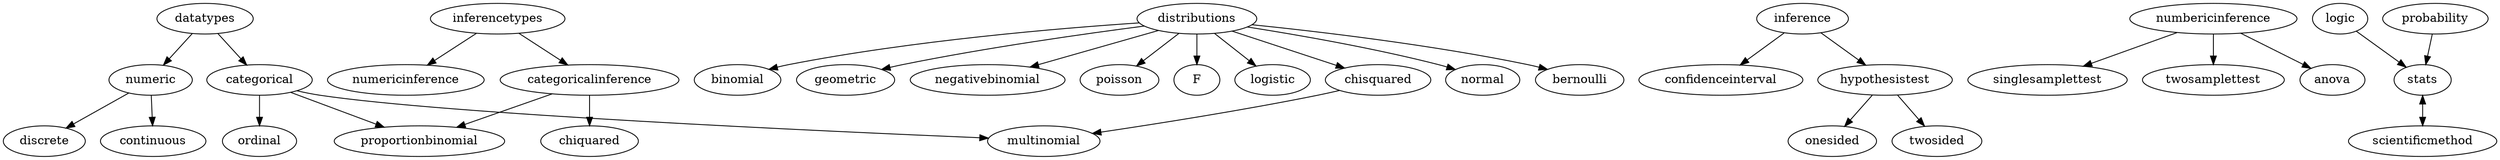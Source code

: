 digraph d {
  datatypes -> {numeric,categorical}
  numeric -> {discrete, continuous}
  categorical -> {ordinal, proportionbinomial, multinomial}
  inference -> {confidenceinterval, hypothesistest}
  inferencetypes ->  {numericinference, categoricalinference}
  categoricalinference -> {proportionbinomial, chiquared}
  chisquared -> multinomial
  numbericinference -> {singlesamplettest, twosamplettest, anova }
  hypothesistest -> {onesided, twosided}
  stats -> scientificmethod [dir="both"]
  logic -> stats
  probability -> stats
  distributions -> {normal, bernoulli, binomial, geometric, negativebinomial, poisson, chisquared, F, logistic}
  # expoential, hypergeometric/negative hypergeometric
}  